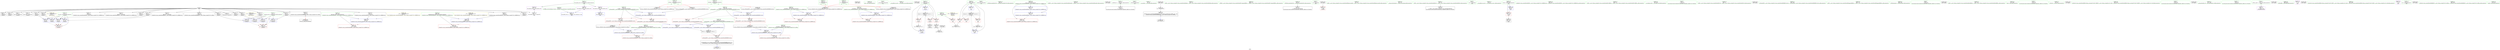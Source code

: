 digraph "SVFG" {
	label="SVFG";

	Node0x55c9daa8aaf0 [shape=record,color=grey,label="{NodeID: 0\nNullPtr}"];
	Node0x55c9daa8aaf0 -> Node0x55c9dabaf010[style=solid];
	Node0x55c9daa8aaf0 -> Node0x55c9dabaf110[style=solid];
	Node0x55c9daa8aaf0 -> Node0x55c9dabaf1e0[style=solid];
	Node0x55c9daa8aaf0 -> Node0x55c9dabaf2b0[style=solid];
	Node0x55c9daa8aaf0 -> Node0x55c9dabaf380[style=solid];
	Node0x55c9daa8aaf0 -> Node0x55c9dabaf450[style=solid];
	Node0x55c9daa8aaf0 -> Node0x55c9dabaf520[style=solid];
	Node0x55c9daa8aaf0 -> Node0x55c9dabaf5f0[style=solid];
	Node0x55c9daa8aaf0 -> Node0x55c9dabaf6c0[style=solid];
	Node0x55c9daa8aaf0 -> Node0x55c9dabaf790[style=solid];
	Node0x55c9daa8aaf0 -> Node0x55c9dabaf860[style=solid];
	Node0x55c9daa8aaf0 -> Node0x55c9dabaf930[style=solid];
	Node0x55c9daa8aaf0 -> Node0x55c9dabafa00[style=solid];
	Node0x55c9daa8aaf0 -> Node0x55c9dabafad0[style=solid];
	Node0x55c9daa8aaf0 -> Node0x55c9dabafba0[style=solid];
	Node0x55c9daa8aaf0 -> Node0x55c9dabafc70[style=solid];
	Node0x55c9daa8aaf0 -> Node0x55c9dabafd40[style=solid];
	Node0x55c9daa8aaf0 -> Node0x55c9dabafe10[style=solid];
	Node0x55c9daa8aaf0 -> Node0x55c9dabafee0[style=solid];
	Node0x55c9daa8aaf0 -> Node0x55c9dabaffb0[style=solid];
	Node0x55c9daa8aaf0 -> Node0x55c9dabb0080[style=solid];
	Node0x55c9daa8aaf0 -> Node0x55c9dabb0150[style=solid];
	Node0x55c9daa8aaf0 -> Node0x55c9dabb3350[style=solid];
	Node0x55c9dabad9c0 [shape=record,color=purple,label="{NodeID: 97\n345\<--19\nllvm.global_ctors_0\<--llvm.global_ctors\nGlob }"];
	Node0x55c9dabad9c0 -> Node0x55c9dabb31b0[style=solid];
	Node0x55c9dabab1b0 [shape=record,color=green,label="{NodeID: 14\n19\<--23\nllvm.global_ctors\<--llvm.global_ctors_field_insensitive\nGlob }"];
	Node0x55c9dabab1b0 -> Node0x55c9dabad9c0[style=solid];
	Node0x55c9dabab1b0 -> Node0x55c9dabadac0[style=solid];
	Node0x55c9dabab1b0 -> Node0x55c9dabadbc0[style=solid];
	Node0x55c9dabce6c0 [shape=record,color=black,label="{NodeID: 277\n298 = PHI(182, )\n0th arg _ZStltIcSt11char_traitsIcESaIcEEbRKNSt7__cxx1112basic_stringIT_T0_T1_EESA_ }"];
	Node0x55c9dabce6c0 -> Node0x55c9dabb4700[style=solid];
	Node0x55c9dabad590 [shape=record,color=red,label="{NodeID: 111\n214\<--200\n\<--__lhs.addr\n_ZStplIcSt11char_traitsIcESaIcEENSt7__cxx1112basic_stringIT_T0_T1_EERKS8_SA_\n}"];
	Node0x55c9dababec0 [shape=record,color=green,label="{NodeID: 28\n74\<--75\nref.tmp\<--ref.tmp_field_insensitive\n_Z5solvev\n|{<s0>10|<s1>12}}"];
	Node0x55c9dababec0:s0 -> Node0x55c9dabd1060[style=solid,color=red];
	Node0x55c9dababec0:s1 -> Node0x55c9dabcd170[style=solid,color=red];
	Node0x55c9dabd08f0 [shape=record,color=black,label="{NodeID: 291\n266 = PHI()\n}"];
	Node0x55c9dabb3350 [shape=record,color=blue, style = dotted,label="{NodeID: 125\n347\<--3\nllvm.global_ctors_2\<--dummyVal\nGlob }"];
	Node0x55c9dabacbd0 [shape=record,color=green,label="{NodeID: 42\n200\<--201\n__lhs.addr\<--__lhs.addr_field_insensitive\n_ZStplIcSt11char_traitsIcESaIcEENSt7__cxx1112basic_stringIT_T0_T1_EERKS8_SA_\n}"];
	Node0x55c9dabacbd0 -> Node0x55c9dabad590[style=solid];
	Node0x55c9dabacbd0 -> Node0x55c9dabb3fb0[style=solid];
	Node0x55c9dabb3ee0 [shape=record,color=blue,label="{NodeID: 139\n174\<--191\nretval\<--\n_ZSt3maxINSt7__cxx1112basic_stringIcSt11char_traitsIcESaIcEEEERKT_S8_S8_\n}"];
	Node0x55c9dabb3ee0 -> Node0x55c9dabc2aa0[style=dashed];
	Node0x55c9dabae870 [shape=record,color=green,label="{NodeID: 56\n277\<--278\nputs\<--puts_field_insensitive\n}"];
	Node0x55c9dabaf520 [shape=record,color=black,label="{NodeID: 70\n127\<--3\n\<--dummyVal\n_Z5solvev\n}"];
	Node0x55c9dabaf520 -> Node0x55c9dabb3860[style=solid];
	Node0x55c9dabb0080 [shape=record,color=black,label="{NodeID: 84\n313\<--3\n\<--dummyVal\n_ZStltIcSt11char_traitsIcESaIcEEbRKNSt7__cxx1112basic_stringIT_T0_T1_EESA_\n}"];
	Node0x55c9daba9e20 [shape=record,color=green,label="{NodeID: 1\n7\<--1\n__dso_handle\<--dummyObj\nGlob }"];
	Node0x55c9dabadac0 [shape=record,color=purple,label="{NodeID: 98\n346\<--19\nllvm.global_ctors_1\<--llvm.global_ctors\nGlob }"];
	Node0x55c9dabadac0 -> Node0x55c9dabb3280[style=solid];
	Node0x55c9dabab2b0 [shape=record,color=green,label="{NodeID: 15\n24\<--25\n__cxx_global_var_init\<--__cxx_global_var_init_field_insensitive\n}"];
	Node0x55c9dabce5f0 [shape=record,color=black,label="{NodeID: 278\n299 = PHI(183, )\n1st arg _ZStltIcSt11char_traitsIcESaIcEEbRKNSt7__cxx1112basic_stringIT_T0_T1_EESA_ }"];
	Node0x55c9dabce5f0 -> Node0x55c9dabb47d0[style=solid];
	Node0x55c9dabad660 [shape=record,color=red,label="{NodeID: 112\n218\<--202\n\<--__rhs.addr\n_ZStplIcSt11char_traitsIcESaIcEENSt7__cxx1112basic_stringIT_T0_T1_EERKS8_SA_\n}"];
	Node0x55c9dababf90 [shape=record,color=green,label="{NodeID: 29\n76\<--77\nref.tmp5\<--ref.tmp5_field_insensitive\n_Z5solvev\n|{<s0>11|<s1>12}}"];
	Node0x55c9dababf90:s0 -> Node0x55c9dabd1060[style=solid,color=red];
	Node0x55c9dababf90:s1 -> Node0x55c9dabd0d50[style=solid,color=red];
	Node0x55c9dabd09f0 [shape=record,color=black,label="{NodeID: 292\n271 = PHI()\n}"];
	Node0x55c9dabb3450 [shape=record,color=blue,label="{NodeID: 126\n66\<--80\ni\<--\n_Z5solvev\n}"];
	Node0x55c9dabb3450 -> Node0x55c9dabc1ba0[style=dashed];
	Node0x55c9dabacca0 [shape=record,color=green,label="{NodeID: 43\n202\<--203\n__rhs.addr\<--__rhs.addr_field_insensitive\n_ZStplIcSt11char_traitsIcESaIcEENSt7__cxx1112basic_stringIT_T0_T1_EERKS8_SA_\n}"];
	Node0x55c9dabacca0 -> Node0x55c9dabad660[style=solid];
	Node0x55c9dabacca0 -> Node0x55c9dabb4080[style=solid];
	Node0x55c9dabb3fb0 [shape=record,color=blue,label="{NodeID: 140\n200\<--198\n__lhs.addr\<--__lhs\n_ZStplIcSt11char_traitsIcESaIcEENSt7__cxx1112basic_stringIT_T0_T1_EERKS8_SA_\n}"];
	Node0x55c9dabb3fb0 -> Node0x55c9dabad590[style=dashed];
	Node0x55c9dabae970 [shape=record,color=green,label="{NodeID: 57\n300\<--301\n__lhs.addr\<--__lhs.addr_field_insensitive\n_ZStltIcSt11char_traitsIcESaIcEEbRKNSt7__cxx1112basic_stringIT_T0_T1_EESA_\n}"];
	Node0x55c9dabae970 -> Node0x55c9dabb3010[style=solid];
	Node0x55c9dabae970 -> Node0x55c9dabb4700[style=solid];
	Node0x55c9dabaf5f0 [shape=record,color=black,label="{NodeID: 71\n130\<--3\n\<--dummyVal\n_Z5solvev\n}"];
	Node0x55c9dabc4980 [shape=record,color=yellow,style=double,label="{NodeID: 251\n26V_1 = ENCHI(MR_26V_0)\npts\{253 \}\nFun[main]}"];
	Node0x55c9dabc4980 -> Node0x55c9dabb2cd0[style=dashed];
	Node0x55c9dabb0150 [shape=record,color=black,label="{NodeID: 85\n314\<--3\n\<--dummyVal\n_ZStltIcSt11char_traitsIcESaIcEEbRKNSt7__cxx1112basic_stringIT_T0_T1_EESA_\n|{<s0>34}}"];
	Node0x55c9dabb0150:s0 -> Node0x55c9dabd0f20[style=solid,color=red];
	Node0x55c9dabaa0e0 [shape=record,color=green,label="{NodeID: 2\n13\<--1\n_ZSt4cout\<--dummyObj\nGlob }"];
	Node0x55c9dabadbc0 [shape=record,color=purple,label="{NodeID: 99\n347\<--19\nllvm.global_ctors_2\<--llvm.global_ctors\nGlob }"];
	Node0x55c9dabadbc0 -> Node0x55c9dabb3350[style=solid];
	Node0x55c9dabab3b0 [shape=record,color=green,label="{NodeID: 16\n28\<--29\n_ZNSt8ios_base4InitC1Ev\<--_ZNSt8ios_base4InitC1Ev_field_insensitive\n}"];
	Node0x55c9dabcd170 [shape=record,color=black,label="{NodeID: 279\n172 = PHI(74, )\n0th arg _ZSt3maxINSt7__cxx1112basic_stringIcSt11char_traitsIcESaIcEEEERKT_S8_S8_ }"];
	Node0x55c9dabcd170 -> Node0x55c9dabb3c70[style=solid];
	Node0x55c9dabad730 [shape=record,color=red,label="{NodeID: 113\n224\<--204\nnrvo.val\<--nrvo\n_ZStplIcSt11char_traitsIcESaIcEENSt7__cxx1112basic_stringIT_T0_T1_EERKS8_SA_\n}"];
	Node0x55c9dabac060 [shape=record,color=green,label="{NodeID: 30\n85\<--86\n_ZNKSt7__cxx1112basic_stringIcSt11char_traitsIcESaIcEE4sizeEv\<--_ZNKSt7__cxx1112basic_stringIcSt11char_traitsIcESaIcEE4sizeEv_field_insensitive\n}"];
	Node0x55c9dabd0af0 [shape=record,color=black,label="{NodeID: 293\n276 = PHI()\n}"];
	Node0x55c9dabb3520 [shape=record,color=blue,label="{NodeID: 127\n66\<--114\ni\<--inc\n_Z5solvev\n}"];
	Node0x55c9dabb3520 -> Node0x55c9dabc1ba0[style=dashed];
	Node0x55c9dabacd70 [shape=record,color=green,label="{NodeID: 44\n204\<--205\nnrvo\<--nrvo_field_insensitive\n_ZStplIcSt11char_traitsIcESaIcEENSt7__cxx1112basic_stringIT_T0_T1_EERKS8_SA_\n}"];
	Node0x55c9dabacd70 -> Node0x55c9dabad730[style=solid];
	Node0x55c9dabacd70 -> Node0x55c9dabb4150[style=solid];
	Node0x55c9dabacd70 -> Node0x55c9dabb4220[style=solid];
	Node0x55c9dabb4080 [shape=record,color=blue,label="{NodeID: 141\n202\<--199\n__rhs.addr\<--__rhs\n_ZStplIcSt11char_traitsIcESaIcEENSt7__cxx1112basic_stringIT_T0_T1_EERKS8_SA_\n}"];
	Node0x55c9dabb4080 -> Node0x55c9dabad660[style=dashed];
	Node0x55c9dabaea40 [shape=record,color=green,label="{NodeID: 58\n302\<--303\n__rhs.addr\<--__rhs.addr_field_insensitive\n_ZStltIcSt11char_traitsIcESaIcEEbRKNSt7__cxx1112basic_stringIT_T0_T1_EESA_\n}"];
	Node0x55c9dabaea40 -> Node0x55c9dabb30e0[style=solid];
	Node0x55c9dabaea40 -> Node0x55c9dabb47d0[style=solid];
	Node0x55c9dabc16a0 [shape=record,color=black,label="{NodeID: 238\nMR_28V_3 = PHI(MR_28V_4, MR_28V_2, )\npts\{255 \}\n}"];
	Node0x55c9dabc16a0 -> Node0x55c9dabb2da0[style=dashed];
	Node0x55c9dabc16a0 -> Node0x55c9dabb2e70[style=dashed];
	Node0x55c9dabc16a0 -> Node0x55c9dabb2f40[style=dashed];
	Node0x55c9dabc16a0 -> Node0x55c9dabb4630[style=dashed];
	Node0x55c9dabaf6c0 [shape=record,color=black,label="{NodeID: 72\n131\<--3\n\<--dummyVal\n_Z5solvev\n}"];
	Node0x55c9dabaf6c0 -> Node0x55c9dabb3930[style=solid];
	Node0x55c9dabb0220 [shape=record,color=black,label="{NodeID: 86\n9\<--8\n\<--_Z1sB5cxx11\nCan only get source location for instruction, argument, global var or function.}"];
	Node0x55c9dabaa170 [shape=record,color=green,label="{NodeID: 3\n14\<--1\n_ZSt3cin\<--dummyObj\nGlob }"];
	Node0x55c9dabadcc0 [shape=record,color=red,label="{NodeID: 100\n82\<--66\n\<--i\n_Z5solvev\n}"];
	Node0x55c9dabadcc0 -> Node0x55c9dabb0520[style=solid];
	Node0x55c9dabab4b0 [shape=record,color=green,label="{NodeID: 17\n34\<--35\n__cxa_atexit\<--__cxa_atexit_field_insensitive\n}"];
	Node0x55c9dabcd430 [shape=record,color=black,label="{NodeID: 280\n184 = PHI(297, )\n}"];
	Node0x55c9dabad800 [shape=record,color=red,label="{NodeID: 114\n236\<--206\nexn\<--exn.slot\n_ZStplIcSt11char_traitsIcESaIcEENSt7__cxx1112basic_stringIT_T0_T1_EERKS8_SA_\n}"];
	Node0x55c9dabac160 [shape=record,color=green,label="{NodeID: 31\n93\<--94\n_ZNSt7__cxx1112basic_stringIcSt11char_traitsIcESaIcEEixEm\<--_ZNSt7__cxx1112basic_stringIcSt11char_traitsIcESaIcEEixEm_field_insensitive\n}"];
	Node0x55c9dabd0bf0 [shape=record,color=black,label="{NodeID: 294\n308 = PHI()\n}"];
	Node0x55c9dabd0bf0 -> Node0x55c9dabb9e20[style=solid];
	Node0x55c9dabb35f0 [shape=record,color=blue,label="{NodeID: 128\n70\<--119\nexn.slot\<--\n_Z5solvev\n}"];
	Node0x55c9dabb35f0 -> Node0x55c9dabadf30[style=dashed];
	Node0x55c9dabace40 [shape=record,color=green,label="{NodeID: 45\n206\<--207\nexn.slot\<--exn.slot_field_insensitive\n_ZStplIcSt11char_traitsIcESaIcEENSt7__cxx1112basic_stringIT_T0_T1_EERKS8_SA_\n}"];
	Node0x55c9dabace40 -> Node0x55c9dabad800[style=solid];
	Node0x55c9dabace40 -> Node0x55c9dabb42f0[style=solid];
	Node0x55c9dabb4150 [shape=record,color=blue,label="{NodeID: 142\n204\<--213\nnrvo\<--\n_ZStplIcSt11char_traitsIcESaIcEENSt7__cxx1112basic_stringIT_T0_T1_EERKS8_SA_\n}"];
	Node0x55c9dabb4150 -> Node0x55c9dabb4220[style=dashed];
	Node0x55c9dabaeb10 [shape=record,color=green,label="{NodeID: 59\n309\<--310\n_ZNKSt7__cxx1112basic_stringIcSt11char_traitsIcESaIcEE7compareERKS4_\<--_ZNKSt7__cxx1112basic_stringIcSt11char_traitsIcESaIcEE7compareERKS4__field_insensitive\n}"];
	Node0x55c9dabc1ba0 [shape=record,color=black,label="{NodeID: 239\nMR_2V_3 = PHI(MR_2V_4, MR_2V_2, )\npts\{67 \}\n}"];
	Node0x55c9dabc1ba0 -> Node0x55c9dabadcc0[style=dashed];
	Node0x55c9dabc1ba0 -> Node0x55c9dabadd90[style=dashed];
	Node0x55c9dabc1ba0 -> Node0x55c9dabade60[style=dashed];
	Node0x55c9dabc1ba0 -> Node0x55c9dabb3520[style=dashed];
	Node0x55c9dabaf790 [shape=record,color=black,label="{NodeID: 73\n133\<--3\n\<--dummyVal\n_Z5solvev\n}"];
	Node0x55c9dabaf790 -> Node0x55c9dabb3a00[style=solid];
	Node0x55c9dabb0320 [shape=record,color=black,label="{NodeID: 87\n32\<--33\n\<--_ZNSt8ios_base4InitD1Ev\nCan only get source location for instruction, argument, global var or function.}"];
	Node0x55c9dabaa200 [shape=record,color=green,label="{NodeID: 4\n15\<--1\n.str\<--dummyObj\nGlob }"];
	Node0x55c9dabadd90 [shape=record,color=red,label="{NodeID: 101\n90\<--66\n\<--i\n_Z5solvev\n}"];
	Node0x55c9dabadd90 -> Node0x55c9dabb05f0[style=solid];
	Node0x55c9dabab5b0 [shape=record,color=green,label="{NodeID: 18\n33\<--39\n_ZNSt8ios_base4InitD1Ev\<--_ZNSt8ios_base4InitD1Ev_field_insensitive\n}"];
	Node0x55c9dabab5b0 -> Node0x55c9dabb0320[style=solid];
	Node0x55c9dabcd5d0 [shape=record,color=black,label="{NodeID: 281\n92 = PHI()\n}"];
	Node0x55c9dabcd5d0 -> Node0x55c9dabad0b0[style=solid];
	Node0x55c9dabb2b30 [shape=record,color=red,label="{NodeID: 115\n237\<--208\nsel\<--ehselector.slot\n_ZStplIcSt11char_traitsIcESaIcEENSt7__cxx1112basic_stringIT_T0_T1_EERKS8_SA_\n}"];
	Node0x55c9dabac260 [shape=record,color=green,label="{NodeID: 32\n97\<--98\n_ZNSt7__cxx1112basic_stringIcSt11char_traitsIcESaIcEE9push_backEc\<--_ZNSt7__cxx1112basic_stringIcSt11char_traitsIcESaIcEE9push_backEc_field_insensitive\n}"];
	Node0x55c9dabd0d50 [shape=record,color=black,label="{NodeID: 295\n173 = PHI(76, )\n1st arg _ZSt3maxINSt7__cxx1112basic_stringIcSt11char_traitsIcESaIcEEEERKT_S8_S8_ }"];
	Node0x55c9dabd0d50 -> Node0x55c9dabb3d40[style=solid];
	Node0x55c9dabb36c0 [shape=record,color=blue,label="{NodeID: 129\n72\<--121\nehselector.slot\<--\n_Z5solvev\n}"];
	Node0x55c9dabb36c0 -> Node0x55c9dabae000[style=dashed];
	Node0x55c9dabacf10 [shape=record,color=green,label="{NodeID: 46\n208\<--209\nehselector.slot\<--ehselector.slot_field_insensitive\n_ZStplIcSt11char_traitsIcESaIcEENSt7__cxx1112basic_stringIT_T0_T1_EERKS8_SA_\n}"];
	Node0x55c9dabacf10 -> Node0x55c9dabb2b30[style=solid];
	Node0x55c9dabacf10 -> Node0x55c9dabb43c0[style=solid];
	Node0x55c9dabb4220 [shape=record,color=blue,label="{NodeID: 143\n204\<--223\nnrvo\<--\n_ZStplIcSt11char_traitsIcESaIcEENSt7__cxx1112basic_stringIT_T0_T1_EERKS8_SA_\n}"];
	Node0x55c9dabb4220 -> Node0x55c9dabad730[style=dashed];
	Node0x55c9dabaec10 [shape=record,color=green,label="{NodeID: 60\n316\<--317\n__clang_call_terminate\<--__clang_call_terminate_field_insensitive\n}"];
	Node0x55c9dabaf860 [shape=record,color=black,label="{NodeID: 74\n146\<--3\n\<--dummyVal\n_Z5solvev\n}"];
	Node0x55c9dabb0420 [shape=record,color=black,label="{NodeID: 88\n53\<--54\n\<--_ZNSt7__cxx1112basic_stringIcSt11char_traitsIcESaIcEED1Ev\nCan only get source location for instruction, argument, global var or function.}"];
	Node0x55c9dabaa290 [shape=record,color=green,label="{NodeID: 5\n17\<--1\n.str.2\<--dummyObj\nGlob }"];
	Node0x55c9dabade60 [shape=record,color=red,label="{NodeID: 102\n113\<--66\n\<--i\n_Z5solvev\n}"];
	Node0x55c9dabade60 -> Node0x55c9dabb9b20[style=solid];
	Node0x55c9dabab6b0 [shape=record,color=green,label="{NodeID: 19\n46\<--47\n__cxx_global_var_init.1\<--__cxx_global_var_init.1_field_insensitive\n}"];
	Node0x55c9dabcd6d0 [shape=record,color=black,label="{NodeID: 282\n103 = PHI(171, )\n}"];
	Node0x55c9dabb2c00 [shape=record,color=red,label="{NodeID: 116\n284\<--250\n\<--retval\nmain\n}"];
	Node0x55c9dabb2c00 -> Node0x55c9dabb0790[style=solid];
	Node0x55c9dabac360 [shape=record,color=green,label="{NodeID: 33\n100\<--101\n_ZStplIcSt11char_traitsIcESaIcEENSt7__cxx1112basic_stringIT_T0_T1_EERKS8_SA_\<--_ZStplIcSt11char_traitsIcESaIcEENSt7__cxx1112basic_stringIT_T0_T1_EERKS8_SA__field_insensitive\n}"];
	Node0x55c9dabd0f20 [shape=record,color=black,label="{NodeID: 296\n323 = PHI(314, )\n0th arg __clang_call_terminate }"];
	Node0x55c9dabb3790 [shape=record,color=blue,label="{NodeID: 130\n70\<--125\nexn.slot\<--\n_Z5solvev\n}"];
	Node0x55c9dabb3790 -> Node0x55c9dabadf30[style=dashed];
	Node0x55c9dabacfe0 [shape=record,color=green,label="{NodeID: 47\n216\<--217\n_ZNSt7__cxx1112basic_stringIcSt11char_traitsIcESaIcEEC1ERKS4_\<--_ZNSt7__cxx1112basic_stringIcSt11char_traitsIcESaIcEEC1ERKS4__field_insensitive\n}"];
	Node0x55c9dabb42f0 [shape=record,color=blue,label="{NodeID: 144\n206\<--227\nexn.slot\<--\n_ZStplIcSt11char_traitsIcESaIcEENSt7__cxx1112basic_stringIT_T0_T1_EERKS8_SA_\n}"];
	Node0x55c9dabb42f0 -> Node0x55c9dabad800[style=dashed];
	Node0x55c9dabaed10 [shape=record,color=green,label="{NodeID: 61\n325\<--326\n__cxa_begin_catch\<--__cxa_begin_catch_field_insensitive\n}"];
	Node0x55c9dabaf930 [shape=record,color=black,label="{NodeID: 75\n147\<--3\n\<--dummyVal\n_Z5solvev\n}"];
	Node0x55c9dabaf930 -> Node0x55c9dabb3ad0[style=solid];
	Node0x55c9dabb0520 [shape=record,color=black,label="{NodeID: 89\n83\<--82\nconv\<--\n_Z5solvev\n}"];
	Node0x55c9dabb0520 -> Node0x55c9dabb9fa0[style=solid];
	Node0x55c9dabaaad0 [shape=record,color=green,label="{NodeID: 6\n20\<--1\n\<--dummyObj\nCan only get source location for instruction, argument, global var or function.}"];
	Node0x55c9dabadf30 [shape=record,color=red,label="{NodeID: 103\n154\<--70\nexn\<--exn.slot\n_Z5solvev\n}"];
	Node0x55c9dabab7b0 [shape=record,color=green,label="{NodeID: 20\n50\<--51\n_ZNSt7__cxx1112basic_stringIcSt11char_traitsIcESaIcEEC1Ev\<--_ZNSt7__cxx1112basic_stringIcSt11char_traitsIcESaIcEEC1Ev_field_insensitive\n}"];
	Node0x55c9dabcd8a0 [shape=record,color=black,label="{NodeID: 283\n106 = PHI()\n}"];
	Node0x55c9dabb2cd0 [shape=record,color=red,label="{NodeID: 117\n263\<--252\n\<--t\nmain\n}"];
	Node0x55c9dabb2cd0 -> Node0x55c9dabb9ca0[style=solid];
	Node0x55c9dabac460 [shape=record,color=green,label="{NodeID: 34\n104\<--105\n_ZSt3maxINSt7__cxx1112basic_stringIcSt11char_traitsIcESaIcEEEERKT_S8_S8_\<--_ZSt3maxINSt7__cxx1112basic_stringIcSt11char_traitsIcESaIcEEEERKT_S8_S8__field_insensitive\n}"];
	Node0x55c9dabd1060 [shape=record,color=black,label="{NodeID: 297\n197 = PHI(74, 76, )\n0th arg _ZStplIcSt11char_traitsIcESaIcEENSt7__cxx1112basic_stringIT_T0_T1_EERKS8_SA_ }"];
	Node0x55c9dabb3860 [shape=record,color=blue,label="{NodeID: 131\n72\<--127\nehselector.slot\<--\n_Z5solvev\n}"];
	Node0x55c9dabb3860 -> Node0x55c9dabae000[style=dashed];
	Node0x55c9dabae100 [shape=record,color=green,label="{NodeID: 48\n220\<--221\n_ZNSt7__cxx1112basic_stringIcSt11char_traitsIcESaIcEE6appendERKS4_\<--_ZNSt7__cxx1112basic_stringIcSt11char_traitsIcESaIcEE6appendERKS4__field_insensitive\n}"];
	Node0x55c9dabb43c0 [shape=record,color=blue,label="{NodeID: 145\n208\<--229\nehselector.slot\<--\n_ZStplIcSt11char_traitsIcESaIcEENSt7__cxx1112basic_stringIT_T0_T1_EERKS8_SA_\n}"];
	Node0x55c9dabb43c0 -> Node0x55c9dabb2b30[style=dashed];
	Node0x55c9dabaee10 [shape=record,color=green,label="{NodeID: 62\n328\<--329\n_ZSt9terminatev\<--_ZSt9terminatev_field_insensitive\n}"];
	Node0x55c9dabc2aa0 [shape=record,color=black,label="{NodeID: 242\nMR_8V_3 = PHI(MR_8V_4, MR_8V_2, )\npts\{175 \}\n}"];
	Node0x55c9dabc2aa0 -> Node0x55c9dabad180[style=dashed];
	Node0x55c9dabafa00 [shape=record,color=black,label="{NodeID: 76\n149\<--3\n\<--dummyVal\n_Z5solvev\n}"];
	Node0x55c9dabafa00 -> Node0x55c9dabb3ba0[style=solid];
	Node0x55c9dabb05f0 [shape=record,color=black,label="{NodeID: 90\n91\<--90\nconv1\<--\n_Z5solvev\n}"];
	Node0x55c9dabaab60 [shape=record,color=green,label="{NodeID: 7\n80\<--1\n\<--dummyObj\nCan only get source location for instruction, argument, global var or function.}"];
	Node0x55c9dabae000 [shape=record,color=red,label="{NodeID: 104\n155\<--72\nsel\<--ehselector.slot\n_Z5solvev\n}"];
	Node0x55c9dabab8b0 [shape=record,color=green,label="{NodeID: 21\n54\<--58\n_ZNSt7__cxx1112basic_stringIcSt11char_traitsIcESaIcEED1Ev\<--_ZNSt7__cxx1112basic_stringIcSt11char_traitsIcESaIcEED1Ev_field_insensitive\n}"];
	Node0x55c9dabab8b0 -> Node0x55c9dabb0420[style=solid];
	Node0x55c9dabcd970 [shape=record,color=black,label="{NodeID: 284\n324 = PHI()\n}"];
	Node0x55c9dabb2da0 [shape=record,color=red,label="{NodeID: 118\n262\<--254\n\<--i\nmain\n}"];
	Node0x55c9dabb2da0 -> Node0x55c9dabb9ca0[style=solid];
	Node0x55c9dabac560 [shape=record,color=green,label="{NodeID: 35\n107\<--108\n_ZNSt7__cxx1112basic_stringIcSt11char_traitsIcESaIcEEaSERKS4_\<--_ZNSt7__cxx1112basic_stringIcSt11char_traitsIcESaIcEEaSERKS4__field_insensitive\n}"];
	Node0x55c9dabd1420 [shape=record,color=black,label="{NodeID: 298\n198 = PHI(68, 64, )\n1st arg _ZStplIcSt11char_traitsIcESaIcEENSt7__cxx1112basic_stringIT_T0_T1_EERKS8_SA_ }"];
	Node0x55c9dabd1420 -> Node0x55c9dabb3fb0[style=solid];
	Node0x55c9dabb3930 [shape=record,color=blue,label="{NodeID: 132\n70\<--131\nexn.slot\<--\n_Z5solvev\n}"];
	Node0x55c9dabb3930 -> Node0x55c9dabadf30[style=dashed];
	Node0x55c9dabae200 [shape=record,color=green,label="{NodeID: 49\n247\<--248\nmain\<--main_field_insensitive\n}"];
	Node0x55c9dabb4490 [shape=record,color=blue,label="{NodeID: 146\n250\<--80\nretval\<--\nmain\n}"];
	Node0x55c9dabb4490 -> Node0x55c9dabb2c00[style=dashed];
	Node0x55c9dabaef10 [shape=record,color=green,label="{NodeID: 63\n21\<--340\n_GLOBAL__sub_I_koosaga_0_0.cpp\<--_GLOBAL__sub_I_koosaga_0_0.cpp_field_insensitive\n}"];
	Node0x55c9dabaef10 -> Node0x55c9dabb3280[style=solid];
	Node0x55c9dabafad0 [shape=record,color=black,label="{NodeID: 77\n156\<--3\nlpad.val\<--dummyVal\n_Z5solvev\n}"];
	Node0x55c9dabb06c0 [shape=record,color=black,label="{NodeID: 91\n171\<--194\n_ZSt3maxINSt7__cxx1112basic_stringIcSt11char_traitsIcESaIcEEEERKT_S8_S8__ret\<--\n_ZSt3maxINSt7__cxx1112basic_stringIcSt11char_traitsIcESaIcEEEERKT_S8_S8_\n|{<s0>12}}"];
	Node0x55c9dabb06c0:s0 -> Node0x55c9dabcd6d0[style=solid,color=blue];
	Node0x55c9dabaabf0 [shape=record,color=green,label="{NodeID: 8\n115\<--1\n\<--dummyObj\nCan only get source location for instruction, argument, global var or function.}"];
	Node0x55c9dabad0b0 [shape=record,color=red,label="{NodeID: 105\n95\<--92\n\<--call2\n_Z5solvev\n}"];
	Node0x55c9dabab9b0 [shape=record,color=green,label="{NodeID: 22\n61\<--62\n_Z5solvev\<--_Z5solvev_field_insensitive\n}"];
	Node0x55c9dabcfc30 [shape=record,color=black,label="{NodeID: 285\n31 = PHI()\n}"];
	Node0x55c9dabb2e70 [shape=record,color=red,label="{NodeID: 119\n269\<--254\n\<--i\nmain\n}"];
	Node0x55c9dabac660 [shape=record,color=green,label="{NodeID: 36\n142\<--143\n_ZStlsIcSt11char_traitsIcESaIcEERSt13basic_ostreamIT_T0_ES7_RKNSt7__cxx1112basic_stringIS4_S5_T1_EE\<--_ZStlsIcSt11char_traitsIcESaIcEERSt13basic_ostreamIT_T0_ES7_RKNSt7__cxx1112basic_stringIS4_S5_T1_EE_field_insensitive\n}"];
	Node0x55c9dabd1570 [shape=record,color=black,label="{NodeID: 299\n199 = PHI(64, 68, )\n2nd arg _ZStplIcSt11char_traitsIcESaIcEENSt7__cxx1112basic_stringIT_T0_T1_EERKS8_SA_ }"];
	Node0x55c9dabd1570 -> Node0x55c9dabb4080[style=solid];
	Node0x55c9dabb3a00 [shape=record,color=blue,label="{NodeID: 133\n72\<--133\nehselector.slot\<--\n_Z5solvev\n}"];
	Node0x55c9dabb3a00 -> Node0x55c9dabae000[style=dashed];
	Node0x55c9dabae300 [shape=record,color=green,label="{NodeID: 50\n250\<--251\nretval\<--retval_field_insensitive\nmain\n}"];
	Node0x55c9dabae300 -> Node0x55c9dabb2c00[style=solid];
	Node0x55c9dabae300 -> Node0x55c9dabb4490[style=solid];
	Node0x55c9dabb4560 [shape=record,color=blue,label="{NodeID: 147\n254\<--115\ni\<--\nmain\n}"];
	Node0x55c9dabb4560 -> Node0x55c9dabc16a0[style=dashed];
	Node0x55c9dabaf010 [shape=record,color=black,label="{NodeID: 64\n2\<--3\ndummyVal\<--dummyVal\n}"];
	Node0x55c9dabafba0 [shape=record,color=black,label="{NodeID: 78\n157\<--3\nlpad.val18\<--dummyVal\n_Z5solvev\n}"];
	Node0x55c9dabb0790 [shape=record,color=black,label="{NodeID: 92\n249\<--284\nmain_ret\<--\nmain\n}"];
	Node0x55c9dabaacb0 [shape=record,color=green,label="{NodeID: 9\n213\<--1\n\<--dummyObj\nCan only get source location for instruction, argument, global var or function.}"];
	Node0x55c9dabad180 [shape=record,color=red,label="{NodeID: 106\n194\<--174\n\<--retval\n_ZSt3maxINSt7__cxx1112basic_stringIcSt11char_traitsIcESaIcEEEERKT_S8_S8_\n}"];
	Node0x55c9dabad180 -> Node0x55c9dabb06c0[style=solid];
	Node0x55c9dababab0 [shape=record,color=green,label="{NodeID: 23\n64\<--65\nt\<--t_field_insensitive\n_Z5solvev\n|{<s0>10|<s1>11}}"];
	Node0x55c9dababab0:s0 -> Node0x55c9dabd1570[style=solid,color=red];
	Node0x55c9dababab0:s1 -> Node0x55c9dabd1420[style=solid,color=red];
	Node0x55c9dabcfd00 [shape=record,color=black,label="{NodeID: 286\n52 = PHI()\n}"];
	Node0x55c9dabb2f40 [shape=record,color=red,label="{NodeID: 120\n280\<--254\n\<--i\nmain\n}"];
	Node0x55c9dabb2f40 -> Node0x55c9dabb99a0[style=solid];
	Node0x55c9dabac760 [shape=record,color=green,label="{NodeID: 37\n167\<--168\n__gxx_personality_v0\<--__gxx_personality_v0_field_insensitive\n}"];
	Node0x55c9dabb3ad0 [shape=record,color=blue,label="{NodeID: 134\n70\<--147\nexn.slot\<--\n_Z5solvev\n}"];
	Node0x55c9dabb3ad0 -> Node0x55c9dabadf30[style=dashed];
	Node0x55c9dabae3d0 [shape=record,color=green,label="{NodeID: 51\n252\<--253\nt\<--t_field_insensitive\nmain\n}"];
	Node0x55c9dabae3d0 -> Node0x55c9dabb2cd0[style=solid];
	Node0x55c9dabb99a0 [shape=record,color=grey,label="{NodeID: 231\n281 = Binary(280, 115, )\n}"];
	Node0x55c9dabb99a0 -> Node0x55c9dabb4630[style=solid];
	Node0x55c9dabb4630 [shape=record,color=blue,label="{NodeID: 148\n254\<--281\ni\<--inc\nmain\n}"];
	Node0x55c9dabb4630 -> Node0x55c9dabc16a0[style=dashed];
	Node0x55c9dabaf110 [shape=record,color=black,label="{NodeID: 65\n118\<--3\n\<--dummyVal\n_Z5solvev\n}"];
	Node0x55c9dabafc70 [shape=record,color=black,label="{NodeID: 79\n226\<--3\n\<--dummyVal\n_ZStplIcSt11char_traitsIcESaIcEENSt7__cxx1112basic_stringIT_T0_T1_EERKS8_SA_\n}"];
	Node0x55c9dabc58f0 [shape=record,color=yellow,style=double,label="{NodeID: 259\n20V_1 = ENCHI(MR_20V_0)\npts\{207 \}\nFun[_ZStplIcSt11char_traitsIcESaIcEENSt7__cxx1112basic_stringIT_T0_T1_EERKS8_SA_]}"];
	Node0x55c9dabc58f0 -> Node0x55c9dabb42f0[style=dashed];
	Node0x55c9dabb0860 [shape=record,color=black,label="{NodeID: 93\n297\<--311\n_ZStltIcSt11char_traitsIcESaIcEEbRKNSt7__cxx1112basic_stringIT_T0_T1_EESA__ret\<--cmp\n_ZStltIcSt11char_traitsIcESaIcEEbRKNSt7__cxx1112basic_stringIT_T0_T1_EESA_\n|{<s0>23}}"];
	Node0x55c9dabb0860:s0 -> Node0x55c9dabcd430[style=solid,color=blue];
	Node0x55c9dabaadb0 [shape=record,color=green,label="{NodeID: 10\n223\<--1\n\<--dummyObj\nCan only get source location for instruction, argument, global var or function.}"];
	Node0x55c9dabad250 [shape=record,color=red,label="{NodeID: 107\n182\<--176\n\<--__a.addr\n_ZSt3maxINSt7__cxx1112basic_stringIcSt11char_traitsIcESaIcEEEERKT_S8_S8_\n|{<s0>23}}"];
	Node0x55c9dabad250:s0 -> Node0x55c9dabce6c0[style=solid,color=red];
	Node0x55c9dababb80 [shape=record,color=green,label="{NodeID: 24\n66\<--67\ni\<--i_field_insensitive\n_Z5solvev\n}"];
	Node0x55c9dababb80 -> Node0x55c9dabadcc0[style=solid];
	Node0x55c9dababb80 -> Node0x55c9dabadd90[style=solid];
	Node0x55c9dababb80 -> Node0x55c9dabade60[style=solid];
	Node0x55c9dababb80 -> Node0x55c9dabb3450[style=solid];
	Node0x55c9dababb80 -> Node0x55c9dabb3520[style=solid];
	Node0x55c9dabcfdd0 [shape=record,color=black,label="{NodeID: 287\n84 = PHI()\n}"];
	Node0x55c9dabcfdd0 -> Node0x55c9dabb9fa0[style=solid];
	Node0x55c9dabb3010 [shape=record,color=red,label="{NodeID: 121\n306\<--300\n\<--__lhs.addr\n_ZStltIcSt11char_traitsIcESaIcEEbRKNSt7__cxx1112basic_stringIT_T0_T1_EESA_\n}"];
	Node0x55c9dabac860 [shape=record,color=green,label="{NodeID: 38\n174\<--175\nretval\<--retval_field_insensitive\n_ZSt3maxINSt7__cxx1112basic_stringIcSt11char_traitsIcESaIcEEEERKT_S8_S8_\n}"];
	Node0x55c9dabac860 -> Node0x55c9dabad180[style=solid];
	Node0x55c9dabac860 -> Node0x55c9dabb3e10[style=solid];
	Node0x55c9dabac860 -> Node0x55c9dabb3ee0[style=solid];
	Node0x55c9dabb3ba0 [shape=record,color=blue,label="{NodeID: 135\n72\<--149\nehselector.slot\<--\n_Z5solvev\n}"];
	Node0x55c9dabb3ba0 -> Node0x55c9dabae000[style=dashed];
	Node0x55c9dabae4a0 [shape=record,color=green,label="{NodeID: 52\n254\<--255\ni\<--i_field_insensitive\nmain\n}"];
	Node0x55c9dabae4a0 -> Node0x55c9dabb2da0[style=solid];
	Node0x55c9dabae4a0 -> Node0x55c9dabb2e70[style=solid];
	Node0x55c9dabae4a0 -> Node0x55c9dabb2f40[style=solid];
	Node0x55c9dabae4a0 -> Node0x55c9dabb4560[style=solid];
	Node0x55c9dabae4a0 -> Node0x55c9dabb4630[style=solid];
	Node0x55c9dabb9b20 [shape=record,color=grey,label="{NodeID: 232\n114 = Binary(113, 115, )\n}"];
	Node0x55c9dabb9b20 -> Node0x55c9dabb3520[style=solid];
	Node0x55c9dabb4700 [shape=record,color=blue,label="{NodeID: 149\n300\<--298\n__lhs.addr\<--__lhs\n_ZStltIcSt11char_traitsIcESaIcEEbRKNSt7__cxx1112basic_stringIT_T0_T1_EESA_\n}"];
	Node0x55c9dabb4700 -> Node0x55c9dabb3010[style=dashed];
	Node0x55c9dabaf1e0 [shape=record,color=black,label="{NodeID: 66\n119\<--3\n\<--dummyVal\n_Z5solvev\n}"];
	Node0x55c9dabaf1e0 -> Node0x55c9dabb35f0[style=solid];
	Node0x55c9dabafd40 [shape=record,color=black,label="{NodeID: 80\n227\<--3\n\<--dummyVal\n_ZStplIcSt11char_traitsIcESaIcEENSt7__cxx1112basic_stringIT_T0_T1_EERKS8_SA_\n}"];
	Node0x55c9dabafd40 -> Node0x55c9dabb42f0[style=solid];
	Node0x55c9dabc59d0 [shape=record,color=yellow,style=double,label="{NodeID: 260\n22V_1 = ENCHI(MR_22V_0)\npts\{209 \}\nFun[_ZStplIcSt11char_traitsIcESaIcEENSt7__cxx1112basic_stringIT_T0_T1_EERKS8_SA_]}"];
	Node0x55c9dabc59d0 -> Node0x55c9dabb43c0[style=dashed];
	Node0x55c9dabb0930 [shape=record,color=purple,label="{NodeID: 94\n30\<--4\n\<--_ZStL8__ioinit\n__cxx_global_var_init\n}"];
	Node0x55c9dabaaeb0 [shape=record,color=green,label="{NodeID: 11\n4\<--6\n_ZStL8__ioinit\<--_ZStL8__ioinit_field_insensitive\nGlob }"];
	Node0x55c9dabaaeb0 -> Node0x55c9dabb0930[style=solid];
	Node0x55c9dabad320 [shape=record,color=red,label="{NodeID: 108\n191\<--176\n\<--__a.addr\n_ZSt3maxINSt7__cxx1112basic_stringIcSt11char_traitsIcESaIcEEEERKT_S8_S8_\n}"];
	Node0x55c9dabad320 -> Node0x55c9dabb3ee0[style=solid];
	Node0x55c9dababc50 [shape=record,color=green,label="{NodeID: 25\n68\<--69\nu\<--u_field_insensitive\n_Z5solvev\n|{<s0>10|<s1>11}}"];
	Node0x55c9dababc50:s0 -> Node0x55c9dabd1420[style=solid,color=red];
	Node0x55c9dababc50:s1 -> Node0x55c9dabd1570[style=solid,color=red];
	Node0x55c9dabcfea0 [shape=record,color=black,label="{NodeID: 288\n141 = PHI()\n}"];
	Node0x55c9dabb30e0 [shape=record,color=red,label="{NodeID: 122\n307\<--302\n\<--__rhs.addr\n_ZStltIcSt11char_traitsIcESaIcEEbRKNSt7__cxx1112basic_stringIT_T0_T1_EESA_\n}"];
	Node0x55c9dabac930 [shape=record,color=green,label="{NodeID: 39\n176\<--177\n__a.addr\<--__a.addr_field_insensitive\n_ZSt3maxINSt7__cxx1112basic_stringIcSt11char_traitsIcESaIcEEEERKT_S8_S8_\n}"];
	Node0x55c9dabac930 -> Node0x55c9dabad250[style=solid];
	Node0x55c9dabac930 -> Node0x55c9dabad320[style=solid];
	Node0x55c9dabac930 -> Node0x55c9dabb3c70[style=solid];
	Node0x55c9dabb3c70 [shape=record,color=blue,label="{NodeID: 136\n176\<--172\n__a.addr\<--__a\n_ZSt3maxINSt7__cxx1112basic_stringIcSt11char_traitsIcESaIcEEEERKT_S8_S8_\n}"];
	Node0x55c9dabb3c70 -> Node0x55c9dabad250[style=dashed];
	Node0x55c9dabb3c70 -> Node0x55c9dabad320[style=dashed];
	Node0x55c9dabae570 [shape=record,color=green,label="{NodeID: 53\n258\<--259\n_ZNSirsERi\<--_ZNSirsERi_field_insensitive\n}"];
	Node0x55c9dabb9ca0 [shape=record,color=grey,label="{NodeID: 233\n264 = cmp(262, 263, )\n}"];
	Node0x55c9dabb47d0 [shape=record,color=blue,label="{NodeID: 150\n302\<--299\n__rhs.addr\<--__rhs\n_ZStltIcSt11char_traitsIcESaIcEEbRKNSt7__cxx1112basic_stringIT_T0_T1_EESA_\n}"];
	Node0x55c9dabb47d0 -> Node0x55c9dabb30e0[style=dashed];
	Node0x55c9dabaf2b0 [shape=record,color=black,label="{NodeID: 67\n121\<--3\n\<--dummyVal\n_Z5solvev\n}"];
	Node0x55c9dabaf2b0 -> Node0x55c9dabb36c0[style=solid];
	Node0x55c9dabafe10 [shape=record,color=black,label="{NodeID: 81\n229\<--3\n\<--dummyVal\n_ZStplIcSt11char_traitsIcESaIcEENSt7__cxx1112basic_stringIT_T0_T1_EERKS8_SA_\n}"];
	Node0x55c9dabafe10 -> Node0x55c9dabb43c0[style=solid];
	Node0x55c9dabb0a00 [shape=record,color=purple,label="{NodeID: 95\n270\<--15\n\<--.str\nmain\n}"];
	Node0x55c9dabaafb0 [shape=record,color=green,label="{NodeID: 12\n8\<--10\n_Z1sB5cxx11\<--_Z1sB5cxx11_field_insensitive\nGlob }"];
	Node0x55c9dabaafb0 -> Node0x55c9dabb0220[style=solid];
	Node0x55c9dabad3f0 [shape=record,color=red,label="{NodeID: 109\n183\<--178\n\<--__b.addr\n_ZSt3maxINSt7__cxx1112basic_stringIcSt11char_traitsIcESaIcEEEERKT_S8_S8_\n|{<s0>23}}"];
	Node0x55c9dabad3f0:s0 -> Node0x55c9dabce5f0[style=solid,color=red];
	Node0x55c9dababd20 [shape=record,color=green,label="{NodeID: 26\n70\<--71\nexn.slot\<--exn.slot_field_insensitive\n_Z5solvev\n}"];
	Node0x55c9dababd20 -> Node0x55c9dabadf30[style=solid];
	Node0x55c9dababd20 -> Node0x55c9dabb35f0[style=solid];
	Node0x55c9dababd20 -> Node0x55c9dabb3790[style=solid];
	Node0x55c9dababd20 -> Node0x55c9dabb3930[style=solid];
	Node0x55c9dababd20 -> Node0x55c9dabb3ad0[style=solid];
	Node0x55c9dabd06f0 [shape=record,color=black,label="{NodeID: 289\n219 = PHI()\n}"];
	Node0x55c9dabb31b0 [shape=record,color=blue,label="{NodeID: 123\n345\<--20\nllvm.global_ctors_0\<--\nGlob }"];
	Node0x55c9dabaca00 [shape=record,color=green,label="{NodeID: 40\n178\<--179\n__b.addr\<--__b.addr_field_insensitive\n_ZSt3maxINSt7__cxx1112basic_stringIcSt11char_traitsIcESaIcEEEERKT_S8_S8_\n}"];
	Node0x55c9dabaca00 -> Node0x55c9dabad3f0[style=solid];
	Node0x55c9dabaca00 -> Node0x55c9dabad4c0[style=solid];
	Node0x55c9dabaca00 -> Node0x55c9dabb3d40[style=solid];
	Node0x55c9dabb3d40 [shape=record,color=blue,label="{NodeID: 137\n178\<--173\n__b.addr\<--__b\n_ZSt3maxINSt7__cxx1112basic_stringIcSt11char_traitsIcESaIcEEEERKT_S8_S8_\n}"];
	Node0x55c9dabb3d40 -> Node0x55c9dabad3f0[style=dashed];
	Node0x55c9dabb3d40 -> Node0x55c9dabad4c0[style=dashed];
	Node0x55c9dabae670 [shape=record,color=green,label="{NodeID: 54\n267\<--268\n_ZStrsIcSt11char_traitsIcESaIcEERSt13basic_istreamIT_T0_ES7_RNSt7__cxx1112basic_stringIS4_S5_T1_EE\<--_ZStrsIcSt11char_traitsIcESaIcEERSt13basic_istreamIT_T0_ES7_RNSt7__cxx1112basic_stringIS4_S5_T1_EE_field_insensitive\n}"];
	Node0x55c9dabb9e20 [shape=record,color=grey,label="{NodeID: 234\n311 = cmp(308, 80, )\n}"];
	Node0x55c9dabb9e20 -> Node0x55c9dabb0860[style=solid];
	Node0x55c9dabaf380 [shape=record,color=black,label="{NodeID: 68\n124\<--3\n\<--dummyVal\n_Z5solvev\n}"];
	Node0x55c9dabc46b0 [shape=record,color=yellow,style=double,label="{NodeID: 248\n4V_1 = ENCHI(MR_4V_0)\npts\{71 \}\nFun[_Z5solvev]}"];
	Node0x55c9dabc46b0 -> Node0x55c9dabb35f0[style=dashed];
	Node0x55c9dabc46b0 -> Node0x55c9dabb3790[style=dashed];
	Node0x55c9dabc46b0 -> Node0x55c9dabb3930[style=dashed];
	Node0x55c9dabc46b0 -> Node0x55c9dabb3ad0[style=dashed];
	Node0x55c9dabafee0 [shape=record,color=black,label="{NodeID: 82\n238\<--3\nlpad.val\<--dummyVal\n_ZStplIcSt11char_traitsIcESaIcEENSt7__cxx1112basic_stringIT_T0_T1_EERKS8_SA_\n}"];
	Node0x55c9dabad8f0 [shape=record,color=purple,label="{NodeID: 96\n275\<--17\n\<--.str.2\nmain\n}"];
	Node0x55c9dabab0b0 [shape=record,color=green,label="{NodeID: 13\n11\<--12\nlst\<--lst_field_insensitive\nGlob }"];
	Node0x55c9dabad4c0 [shape=record,color=red,label="{NodeID: 110\n188\<--178\n\<--__b.addr\n_ZSt3maxINSt7__cxx1112basic_stringIcSt11char_traitsIcESaIcEEEERKT_S8_S8_\n}"];
	Node0x55c9dabad4c0 -> Node0x55c9dabb3e10[style=solid];
	Node0x55c9dababdf0 [shape=record,color=green,label="{NodeID: 27\n72\<--73\nehselector.slot\<--ehselector.slot_field_insensitive\n_Z5solvev\n}"];
	Node0x55c9dababdf0 -> Node0x55c9dabae000[style=solid];
	Node0x55c9dababdf0 -> Node0x55c9dabb36c0[style=solid];
	Node0x55c9dababdf0 -> Node0x55c9dabb3860[style=solid];
	Node0x55c9dababdf0 -> Node0x55c9dabb3a00[style=solid];
	Node0x55c9dababdf0 -> Node0x55c9dabb3ba0[style=solid];
	Node0x55c9dabd07f0 [shape=record,color=black,label="{NodeID: 290\n257 = PHI()\n}"];
	Node0x55c9dabb3280 [shape=record,color=blue,label="{NodeID: 124\n346\<--21\nllvm.global_ctors_1\<--_GLOBAL__sub_I_koosaga_0_0.cpp\nGlob }"];
	Node0x55c9dabacad0 [shape=record,color=green,label="{NodeID: 41\n185\<--186\n_ZStltIcSt11char_traitsIcESaIcEEbRKNSt7__cxx1112basic_stringIT_T0_T1_EESA_\<--_ZStltIcSt11char_traitsIcESaIcEEbRKNSt7__cxx1112basic_stringIT_T0_T1_EESA__field_insensitive\n}"];
	Node0x55c9dabb3e10 [shape=record,color=blue,label="{NodeID: 138\n174\<--188\nretval\<--\n_ZSt3maxINSt7__cxx1112basic_stringIcSt11char_traitsIcESaIcEEEERKT_S8_S8_\n}"];
	Node0x55c9dabb3e10 -> Node0x55c9dabc2aa0[style=dashed];
	Node0x55c9dabae770 [shape=record,color=green,label="{NodeID: 55\n272\<--273\nprintf\<--printf_field_insensitive\n}"];
	Node0x55c9dabb9fa0 [shape=record,color=grey,label="{NodeID: 235\n87 = cmp(83, 84, )\n}"];
	Node0x55c9dabaf450 [shape=record,color=black,label="{NodeID: 69\n125\<--3\n\<--dummyVal\n_Z5solvev\n}"];
	Node0x55c9dabaf450 -> Node0x55c9dabb3790[style=solid];
	Node0x55c9dabc4790 [shape=record,color=yellow,style=double,label="{NodeID: 249\n6V_1 = ENCHI(MR_6V_0)\npts\{73 \}\nFun[_Z5solvev]}"];
	Node0x55c9dabc4790 -> Node0x55c9dabb36c0[style=dashed];
	Node0x55c9dabc4790 -> Node0x55c9dabb3860[style=dashed];
	Node0x55c9dabc4790 -> Node0x55c9dabb3a00[style=dashed];
	Node0x55c9dabc4790 -> Node0x55c9dabb3ba0[style=dashed];
	Node0x55c9dabaffb0 [shape=record,color=black,label="{NodeID: 83\n239\<--3\nlpad.val1\<--dummyVal\n_ZStplIcSt11char_traitsIcESaIcEENSt7__cxx1112basic_stringIT_T0_T1_EERKS8_SA_\n}"];
}
